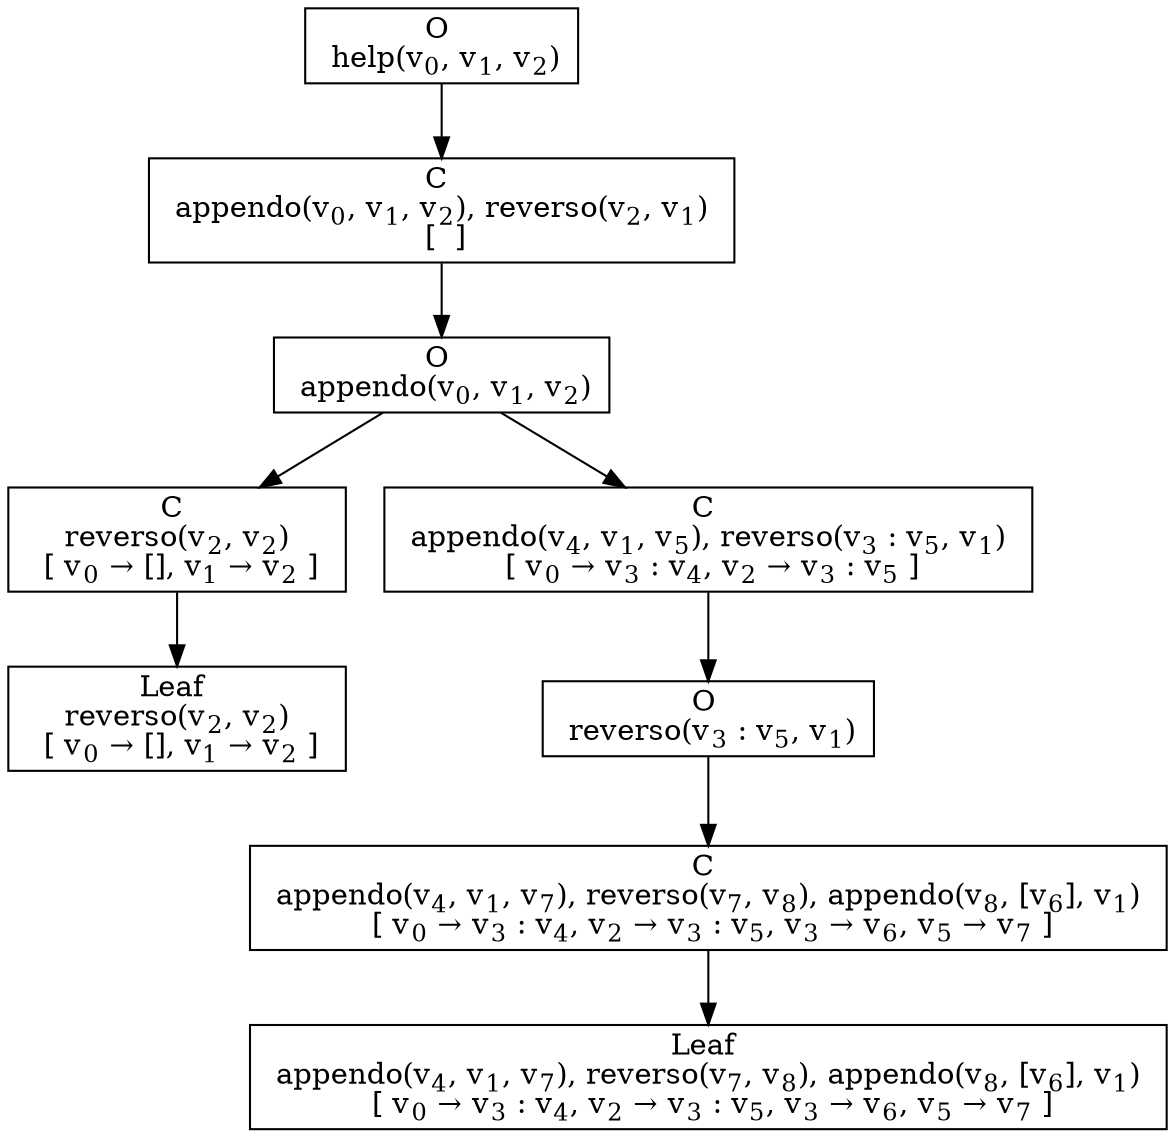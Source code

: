 digraph {
    graph [rankdir=TB
          ,bgcolor=transparent];
    node [shape=box
         ,fillcolor=white
         ,style=filled];
    0 [label=<O <BR/> help(v<SUB>0</SUB>, v<SUB>1</SUB>, v<SUB>2</SUB>)>];
    1 [label=<C <BR/> appendo(v<SUB>0</SUB>, v<SUB>1</SUB>, v<SUB>2</SUB>), reverso(v<SUB>2</SUB>, v<SUB>1</SUB>) <BR/>  [  ] >];
    2 [label=<O <BR/> appendo(v<SUB>0</SUB>, v<SUB>1</SUB>, v<SUB>2</SUB>)>];
    3 [label=<C <BR/> reverso(v<SUB>2</SUB>, v<SUB>2</SUB>) <BR/>  [ v<SUB>0</SUB> &rarr; [], v<SUB>1</SUB> &rarr; v<SUB>2</SUB> ] >];
    4 [label=<C <BR/> appendo(v<SUB>4</SUB>, v<SUB>1</SUB>, v<SUB>5</SUB>), reverso(v<SUB>3</SUB> : v<SUB>5</SUB>, v<SUB>1</SUB>) <BR/>  [ v<SUB>0</SUB> &rarr; v<SUB>3</SUB> : v<SUB>4</SUB>, v<SUB>2</SUB> &rarr; v<SUB>3</SUB> : v<SUB>5</SUB> ] >];
    5 [label=<Leaf <BR/> reverso(v<SUB>2</SUB>, v<SUB>2</SUB>) <BR/>  [ v<SUB>0</SUB> &rarr; [], v<SUB>1</SUB> &rarr; v<SUB>2</SUB> ] >];
    6 [label=<O <BR/> reverso(v<SUB>3</SUB> : v<SUB>5</SUB>, v<SUB>1</SUB>)>];
    7 [label=<C <BR/> appendo(v<SUB>4</SUB>, v<SUB>1</SUB>, v<SUB>7</SUB>), reverso(v<SUB>7</SUB>, v<SUB>8</SUB>), appendo(v<SUB>8</SUB>, [v<SUB>6</SUB>], v<SUB>1</SUB>) <BR/>  [ v<SUB>0</SUB> &rarr; v<SUB>3</SUB> : v<SUB>4</SUB>, v<SUB>2</SUB> &rarr; v<SUB>3</SUB> : v<SUB>5</SUB>, v<SUB>3</SUB> &rarr; v<SUB>6</SUB>, v<SUB>5</SUB> &rarr; v<SUB>7</SUB> ] >];
    8 [label=<Leaf <BR/> appendo(v<SUB>4</SUB>, v<SUB>1</SUB>, v<SUB>7</SUB>), reverso(v<SUB>7</SUB>, v<SUB>8</SUB>), appendo(v<SUB>8</SUB>, [v<SUB>6</SUB>], v<SUB>1</SUB>) <BR/>  [ v<SUB>0</SUB> &rarr; v<SUB>3</SUB> : v<SUB>4</SUB>, v<SUB>2</SUB> &rarr; v<SUB>3</SUB> : v<SUB>5</SUB>, v<SUB>3</SUB> &rarr; v<SUB>6</SUB>, v<SUB>5</SUB> &rarr; v<SUB>7</SUB> ] >];
    0 -> 1 [label=""];
    1 -> 2 [label=""];
    2 -> 3 [label=""];
    2 -> 4 [label=""];
    3 -> 5 [label=""];
    4 -> 6 [label=""];
    6 -> 7 [label=""];
    7 -> 8 [label=""];
}